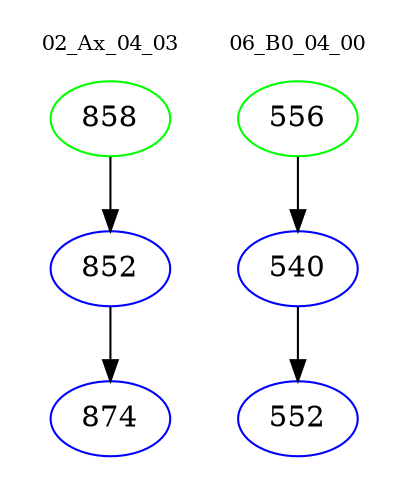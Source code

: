 digraph{
subgraph cluster_0 {
color = white
label = "02_Ax_04_03";
fontsize=10;
T0_858 [label="858", color="green"]
T0_858 -> T0_852 [color="black"]
T0_852 [label="852", color="blue"]
T0_852 -> T0_874 [color="black"]
T0_874 [label="874", color="blue"]
}
subgraph cluster_1 {
color = white
label = "06_B0_04_00";
fontsize=10;
T1_556 [label="556", color="green"]
T1_556 -> T1_540 [color="black"]
T1_540 [label="540", color="blue"]
T1_540 -> T1_552 [color="black"]
T1_552 [label="552", color="blue"]
}
}
